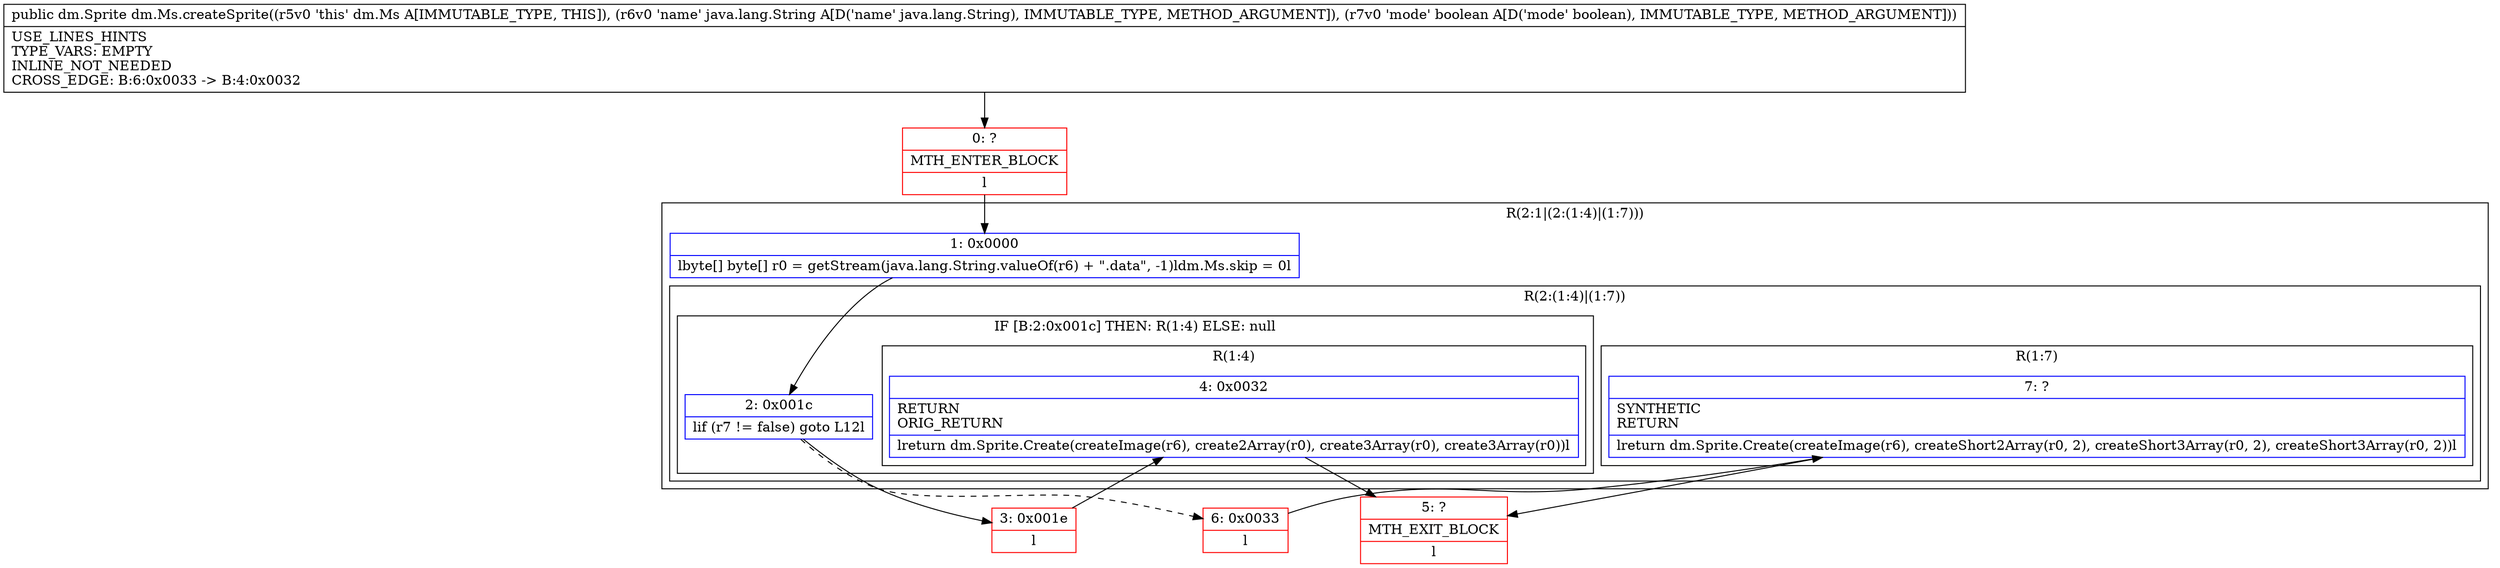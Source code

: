 digraph "CFG fordm.Ms.createSprite(Ljava\/lang\/String;Z)Ldm\/Sprite;" {
subgraph cluster_Region_974649293 {
label = "R(2:1|(2:(1:4)|(1:7)))";
node [shape=record,color=blue];
Node_1 [shape=record,label="{1\:\ 0x0000|lbyte[] byte[] r0 = getStream(java.lang.String.valueOf(r6) + \".data\", \-1)ldm.Ms.skip = 0l}"];
subgraph cluster_Region_1262291230 {
label = "R(2:(1:4)|(1:7))";
node [shape=record,color=blue];
subgraph cluster_IfRegion_1281595235 {
label = "IF [B:2:0x001c] THEN: R(1:4) ELSE: null";
node [shape=record,color=blue];
Node_2 [shape=record,label="{2\:\ 0x001c|lif (r7 != false) goto L12l}"];
subgraph cluster_Region_367414740 {
label = "R(1:4)";
node [shape=record,color=blue];
Node_4 [shape=record,label="{4\:\ 0x0032|RETURN\lORIG_RETURN\l|lreturn dm.Sprite.Create(createImage(r6), create2Array(r0), create3Array(r0), create3Array(r0))l}"];
}
}
subgraph cluster_Region_729428201 {
label = "R(1:7)";
node [shape=record,color=blue];
Node_7 [shape=record,label="{7\:\ ?|SYNTHETIC\lRETURN\l|lreturn dm.Sprite.Create(createImage(r6), createShort2Array(r0, 2), createShort3Array(r0, 2), createShort3Array(r0, 2))l}"];
}
}
}
Node_0 [shape=record,color=red,label="{0\:\ ?|MTH_ENTER_BLOCK\l|l}"];
Node_3 [shape=record,color=red,label="{3\:\ 0x001e|l}"];
Node_5 [shape=record,color=red,label="{5\:\ ?|MTH_EXIT_BLOCK\l|l}"];
Node_6 [shape=record,color=red,label="{6\:\ 0x0033|l}"];
MethodNode[shape=record,label="{public dm.Sprite dm.Ms.createSprite((r5v0 'this' dm.Ms A[IMMUTABLE_TYPE, THIS]), (r6v0 'name' java.lang.String A[D('name' java.lang.String), IMMUTABLE_TYPE, METHOD_ARGUMENT]), (r7v0 'mode' boolean A[D('mode' boolean), IMMUTABLE_TYPE, METHOD_ARGUMENT]))  | USE_LINES_HINTS\lTYPE_VARS: EMPTY\lINLINE_NOT_NEEDED\lCROSS_EDGE: B:6:0x0033 \-\> B:4:0x0032\l}"];
MethodNode -> Node_0;
Node_1 -> Node_2;
Node_2 -> Node_3;
Node_2 -> Node_6[style=dashed];
Node_4 -> Node_5;
Node_7 -> Node_5;
Node_0 -> Node_1;
Node_3 -> Node_4;
Node_6 -> Node_7;
}

